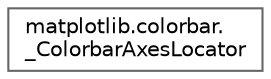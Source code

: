digraph "Graphical Class Hierarchy"
{
 // LATEX_PDF_SIZE
  bgcolor="transparent";
  edge [fontname=Helvetica,fontsize=10,labelfontname=Helvetica,labelfontsize=10];
  node [fontname=Helvetica,fontsize=10,shape=box,height=0.2,width=0.4];
  rankdir="LR";
  Node0 [id="Node000000",label="matplotlib.colorbar.\l_ColorbarAxesLocator",height=0.2,width=0.4,color="grey40", fillcolor="white", style="filled",URL="$d0/d9c/classmatplotlib_1_1colorbar_1_1__ColorbarAxesLocator.html",tooltip=" "];
}
